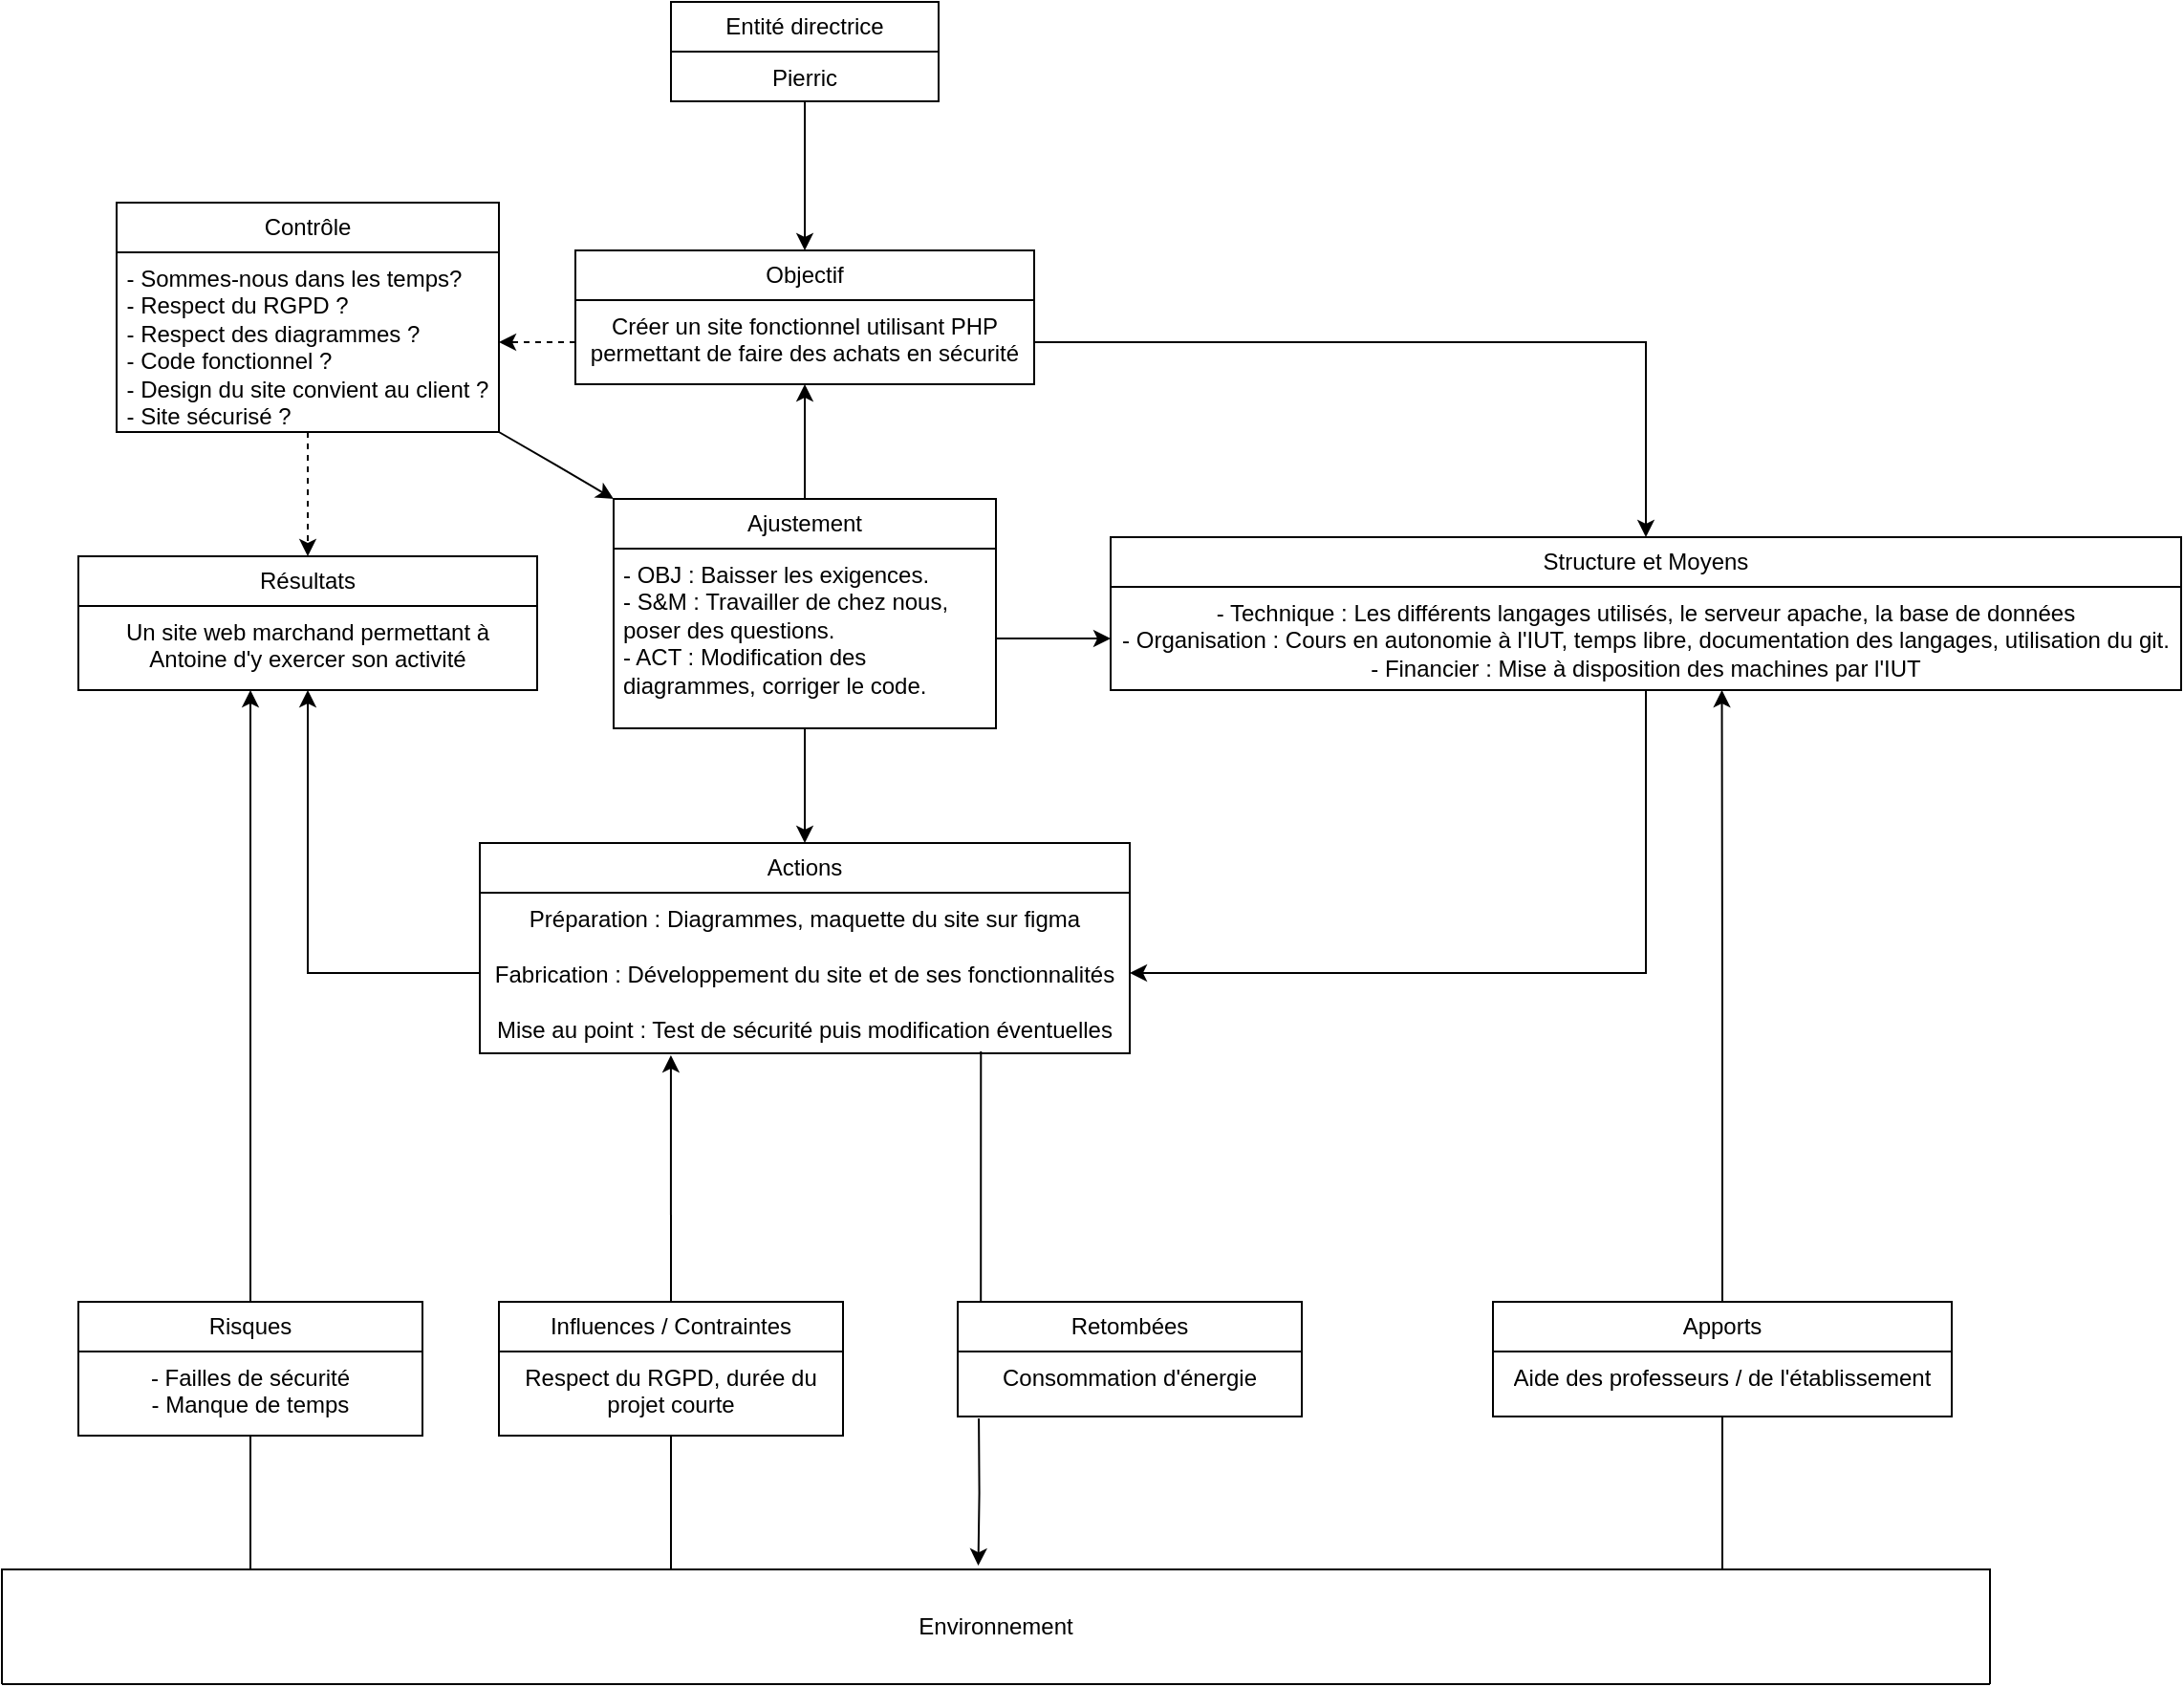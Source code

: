 <mxfile version="22.1.18" type="embed">
  <diagram id="XYCvkCrW1_zKLLRzNBjl" name="Page-1">
    <mxGraphModel dx="778" dy="2295" grid="1" gridSize="10" guides="1" tooltips="1" connect="1" arrows="1" fold="1" page="1" pageScale="1" pageWidth="827" pageHeight="1169" math="0" shadow="0">
      <root>
        <mxCell id="0" />
        <mxCell id="1" parent="0" />
        <mxCell id="9" style="edgeStyle=orthogonalEdgeStyle;rounded=0;orthogonalLoop=1;jettySize=auto;html=1;exitX=0.5;exitY=1;exitDx=0;exitDy=0;entryX=0.5;entryY=0;entryDx=0;entryDy=0;" edge="1" parent="1" source="2" target="6">
          <mxGeometry relative="1" as="geometry" />
        </mxCell>
        <mxCell id="2" value="Entité directrice" style="swimlane;fontStyle=0;childLayout=stackLayout;horizontal=1;startSize=26;fillColor=none;horizontalStack=0;resizeParent=1;resizeParentMax=0;resizeLast=0;collapsible=1;marginBottom=0;whiteSpace=wrap;html=1;" vertex="1" parent="1">
          <mxGeometry x="680" y="-1160" width="140" height="52" as="geometry" />
        </mxCell>
        <mxCell id="3" value="&lt;div align=&quot;center&quot;&gt;Pierric&lt;/div&gt;" style="text;strokeColor=none;fillColor=none;align=center;verticalAlign=top;spacingLeft=4;spacingRight=4;overflow=hidden;rotatable=0;points=[[0,0.5],[1,0.5]];portConstraint=eastwest;whiteSpace=wrap;html=1;" vertex="1" parent="2">
          <mxGeometry y="26" width="140" height="26" as="geometry" />
        </mxCell>
        <mxCell id="6" value="Objectif" style="swimlane;fontStyle=0;childLayout=stackLayout;horizontal=1;startSize=26;fillColor=none;horizontalStack=0;resizeParent=1;resizeParentMax=0;resizeLast=0;collapsible=1;marginBottom=0;whiteSpace=wrap;html=1;" vertex="1" parent="1">
          <mxGeometry x="630" y="-1030" width="240" height="70" as="geometry" />
        </mxCell>
        <mxCell id="7" value="Créer un site fonctionnel utilisant PHP permettant de faire des achats en sécurité" style="text;strokeColor=none;fillColor=none;align=center;verticalAlign=top;spacingLeft=4;spacingRight=4;overflow=hidden;rotatable=0;points=[[0,0.5],[1,0.5]];portConstraint=eastwest;whiteSpace=wrap;html=1;" vertex="1" parent="6">
          <mxGeometry y="26" width="240" height="44" as="geometry" />
        </mxCell>
        <mxCell id="19" style="edgeStyle=isometricEdgeStyle;rounded=0;orthogonalLoop=1;jettySize=auto;html=1;exitX=1;exitY=1;exitDx=0;exitDy=0;entryX=0;entryY=0;entryDx=0;entryDy=0;elbow=vertical;" edge="1" parent="1" source="11" target="16">
          <mxGeometry relative="1" as="geometry" />
        </mxCell>
        <mxCell id="30" style="edgeStyle=orthogonalEdgeStyle;rounded=0;orthogonalLoop=1;jettySize=auto;html=1;entryX=0.5;entryY=0;entryDx=0;entryDy=0;dashed=1;" edge="1" parent="1" source="11" target="28">
          <mxGeometry relative="1" as="geometry" />
        </mxCell>
        <mxCell id="11" value="Contrôle" style="swimlane;fontStyle=0;childLayout=stackLayout;horizontal=1;startSize=26;fillColor=none;horizontalStack=0;resizeParent=1;resizeParentMax=0;resizeLast=0;collapsible=1;marginBottom=0;whiteSpace=wrap;html=1;" vertex="1" parent="1">
          <mxGeometry x="390" y="-1055" width="200" height="120" as="geometry" />
        </mxCell>
        <mxCell id="12" value="&lt;div align=&quot;left&quot;&gt;- Sommes-nous dans les temps?&lt;/div&gt;&lt;div align=&quot;left&quot;&gt;- Respect du RGPD ?&lt;/div&gt;&lt;div align=&quot;left&quot;&gt;- Respect des diagrammes ?&lt;/div&gt;&lt;div align=&quot;left&quot;&gt;- Code fonctionnel ?&lt;/div&gt;&lt;div align=&quot;left&quot;&gt;- Design du site convient au client ?&lt;/div&gt;&lt;div align=&quot;left&quot;&gt;- Site sécurisé ?&lt;br&gt;&lt;/div&gt;" style="text;strokeColor=none;fillColor=none;align=center;verticalAlign=top;spacingLeft=4;spacingRight=4;overflow=hidden;rotatable=0;points=[[0,0.5],[1,0.5]];portConstraint=eastwest;whiteSpace=wrap;html=1;" vertex="1" parent="11">
          <mxGeometry y="26" width="200" height="94" as="geometry" />
        </mxCell>
        <mxCell id="15" style="edgeStyle=orthogonalEdgeStyle;rounded=0;orthogonalLoop=1;jettySize=auto;html=1;exitX=0;exitY=0.5;exitDx=0;exitDy=0;entryX=1;entryY=0.5;entryDx=0;entryDy=0;dashed=1;" edge="1" parent="1" source="7" target="12">
          <mxGeometry relative="1" as="geometry" />
        </mxCell>
        <mxCell id="18" style="edgeStyle=orthogonalEdgeStyle;rounded=0;orthogonalLoop=1;jettySize=auto;html=1;exitX=0.5;exitY=0;exitDx=0;exitDy=0;entryX=0.5;entryY=1;entryDx=0;entryDy=0;" edge="1" parent="1" source="16" target="6">
          <mxGeometry relative="1" as="geometry" />
        </mxCell>
        <mxCell id="33" style="edgeStyle=orthogonalEdgeStyle;rounded=0;orthogonalLoop=1;jettySize=auto;html=1;entryX=0.5;entryY=0;entryDx=0;entryDy=0;" edge="1" parent="1" source="16" target="31">
          <mxGeometry relative="1" as="geometry" />
        </mxCell>
        <mxCell id="16" value="Ajustement" style="swimlane;fontStyle=0;childLayout=stackLayout;horizontal=1;startSize=26;fillColor=none;horizontalStack=0;resizeParent=1;resizeParentMax=0;resizeLast=0;collapsible=1;marginBottom=0;whiteSpace=wrap;html=1;" vertex="1" parent="1">
          <mxGeometry x="650" y="-900" width="200" height="120" as="geometry" />
        </mxCell>
        <mxCell id="17" value="&lt;div align=&quot;left&quot;&gt;- OBJ : Baisser les exigences.&lt;/div&gt;&lt;div align=&quot;left&quot;&gt;- S&amp;amp;M : Travailler de chez nous, poser des questions.&lt;/div&gt;&lt;div align=&quot;left&quot;&gt;- ACT : Modification des diagrammes, corriger le code.&lt;br&gt;&lt;/div&gt;" style="text;strokeColor=none;fillColor=none;align=center;verticalAlign=top;spacingLeft=4;spacingRight=4;overflow=hidden;rotatable=0;points=[[0,0.5],[1,0.5]];portConstraint=eastwest;whiteSpace=wrap;html=1;" vertex="1" parent="16">
          <mxGeometry y="26" width="200" height="94" as="geometry" />
        </mxCell>
        <mxCell id="35" style="edgeStyle=orthogonalEdgeStyle;rounded=0;orthogonalLoop=1;jettySize=auto;html=1;exitX=0.5;exitY=1;exitDx=0;exitDy=0;entryX=1;entryY=0.5;entryDx=0;entryDy=0;" edge="1" parent="1" source="21" target="32">
          <mxGeometry relative="1" as="geometry" />
        </mxCell>
        <mxCell id="21" value="Structure et Moyens" style="swimlane;fontStyle=0;childLayout=stackLayout;horizontal=1;startSize=26;fillColor=none;horizontalStack=0;resizeParent=1;resizeParentMax=0;resizeLast=0;collapsible=1;marginBottom=0;whiteSpace=wrap;html=1;" vertex="1" parent="1">
          <mxGeometry x="910" y="-880" width="560" height="80" as="geometry" />
        </mxCell>
        <mxCell id="22" value="&lt;div align=&quot;center&quot;&gt;- Technique : Les différents langages utilisés, le serveur apache, la base de données&lt;/div&gt;&lt;div align=&quot;center&quot;&gt;- Organisation : Cours en autonomie à l&#39;IUT, temps libre, documentation des langages, utilisation du git.&lt;/div&gt;&lt;div align=&quot;center&quot;&gt;- Financier : Mise à disposition des machines par l&#39;IUT&lt;br&gt;&lt;/div&gt;" style="text;strokeColor=none;fillColor=none;align=center;verticalAlign=top;spacingLeft=4;spacingRight=4;overflow=hidden;rotatable=0;points=[[0,0.5],[1,0.5]];portConstraint=eastwest;whiteSpace=wrap;html=1;" vertex="1" parent="21">
          <mxGeometry y="26" width="560" height="54" as="geometry" />
        </mxCell>
        <mxCell id="25" style="edgeStyle=orthogonalEdgeStyle;rounded=0;orthogonalLoop=1;jettySize=auto;html=1;exitX=1;exitY=0.5;exitDx=0;exitDy=0;entryX=0;entryY=0.5;entryDx=0;entryDy=0;" edge="1" parent="1" source="17" target="22">
          <mxGeometry relative="1" as="geometry" />
        </mxCell>
        <mxCell id="26" style="edgeStyle=orthogonalEdgeStyle;rounded=0;orthogonalLoop=1;jettySize=auto;html=1;exitX=1;exitY=0.5;exitDx=0;exitDy=0;entryX=0.5;entryY=0;entryDx=0;entryDy=0;" edge="1" parent="1" source="7" target="21">
          <mxGeometry relative="1" as="geometry" />
        </mxCell>
        <mxCell id="28" value="Résultats" style="swimlane;fontStyle=0;childLayout=stackLayout;horizontal=1;startSize=26;fillColor=none;horizontalStack=0;resizeParent=1;resizeParentMax=0;resizeLast=0;collapsible=1;marginBottom=0;whiteSpace=wrap;html=1;" vertex="1" parent="1">
          <mxGeometry x="370" y="-870" width="240" height="70" as="geometry" />
        </mxCell>
        <mxCell id="29" value="Un site web marchand permettant à Antoine d&#39;y exercer son activité" style="text;strokeColor=none;fillColor=none;align=center;verticalAlign=top;spacingLeft=4;spacingRight=4;overflow=hidden;rotatable=0;points=[[0,0.5],[1,0.5]];portConstraint=eastwest;whiteSpace=wrap;html=1;" vertex="1" parent="28">
          <mxGeometry y="26" width="240" height="44" as="geometry" />
        </mxCell>
        <mxCell id="31" value="Actions" style="swimlane;fontStyle=0;childLayout=stackLayout;horizontal=1;startSize=26;fillColor=none;horizontalStack=0;resizeParent=1;resizeParentMax=0;resizeLast=0;collapsible=1;marginBottom=0;whiteSpace=wrap;html=1;" vertex="1" parent="1">
          <mxGeometry x="580" y="-720" width="340" height="110" as="geometry" />
        </mxCell>
        <mxCell id="32" value="&lt;div&gt;Préparation : Diagrammes, maquette du site sur figma&lt;/div&gt;&lt;div&gt;&lt;br&gt;&lt;/div&gt;&lt;div&gt;Fabrication : Développement du site et de ses fonctionnalités&lt;/div&gt;&lt;div&gt;&lt;br&gt;&lt;/div&gt;&lt;div&gt;Mise au point : Test de sécurité puis modification éventuelles&lt;br&gt;&lt;/div&gt;" style="text;strokeColor=none;fillColor=none;align=center;verticalAlign=top;spacingLeft=4;spacingRight=4;overflow=hidden;rotatable=0;points=[[0,0.5],[1,0.5]];portConstraint=eastwest;whiteSpace=wrap;html=1;" vertex="1" parent="31">
          <mxGeometry y="26" width="340" height="84" as="geometry" />
        </mxCell>
        <mxCell id="34" style="edgeStyle=orthogonalEdgeStyle;rounded=0;orthogonalLoop=1;jettySize=auto;html=1;exitX=0;exitY=0.5;exitDx=0;exitDy=0;" edge="1" parent="1" source="32" target="28">
          <mxGeometry relative="1" as="geometry" />
        </mxCell>
        <mxCell id="36" value="Risques" style="swimlane;fontStyle=0;childLayout=stackLayout;horizontal=1;startSize=26;fillColor=none;horizontalStack=0;resizeParent=1;resizeParentMax=0;resizeLast=0;collapsible=1;marginBottom=0;whiteSpace=wrap;html=1;" vertex="1" parent="1">
          <mxGeometry x="370" y="-480" width="180" height="70" as="geometry" />
        </mxCell>
        <mxCell id="37" value="&lt;div&gt;- Failles de sécurité&lt;/div&gt;&lt;div&gt;- Manque de temps&lt;br&gt;&lt;/div&gt;" style="text;strokeColor=none;fillColor=none;align=center;verticalAlign=top;spacingLeft=4;spacingRight=4;overflow=hidden;rotatable=0;points=[[0,0.5],[1,0.5]];portConstraint=eastwest;whiteSpace=wrap;html=1;" vertex="1" parent="36">
          <mxGeometry y="26" width="180" height="44" as="geometry" />
        </mxCell>
        <mxCell id="38" style="edgeStyle=orthogonalEdgeStyle;rounded=0;orthogonalLoop=1;jettySize=auto;html=1;exitX=0.5;exitY=0;exitDx=0;exitDy=0;entryX=0.375;entryY=1;entryDx=0;entryDy=0;entryPerimeter=0;" edge="1" parent="1" source="36" target="29">
          <mxGeometry relative="1" as="geometry" />
        </mxCell>
        <mxCell id="39" value="Influences / Contraintes" style="swimlane;fontStyle=0;childLayout=stackLayout;horizontal=1;startSize=26;fillColor=none;horizontalStack=0;resizeParent=1;resizeParentMax=0;resizeLast=0;collapsible=1;marginBottom=0;whiteSpace=wrap;html=1;" vertex="1" parent="1">
          <mxGeometry x="590" y="-480" width="180" height="70" as="geometry" />
        </mxCell>
        <mxCell id="40" value="Respect du RGPD, durée du projet courte" style="text;strokeColor=none;fillColor=none;align=center;verticalAlign=top;spacingLeft=4;spacingRight=4;overflow=hidden;rotatable=0;points=[[0,0.5],[1,0.5]];portConstraint=eastwest;whiteSpace=wrap;html=1;" vertex="1" parent="39">
          <mxGeometry y="26" width="180" height="44" as="geometry" />
        </mxCell>
        <mxCell id="41" style="edgeStyle=orthogonalEdgeStyle;rounded=0;orthogonalLoop=1;jettySize=auto;html=1;exitX=0.5;exitY=0;exitDx=0;exitDy=0;entryX=0.294;entryY=1.012;entryDx=0;entryDy=0;entryPerimeter=0;" edge="1" parent="1" source="39" target="32">
          <mxGeometry relative="1" as="geometry" />
        </mxCell>
        <mxCell id="42" value="Retombées" style="swimlane;fontStyle=0;childLayout=stackLayout;horizontal=1;startSize=26;fillColor=none;horizontalStack=0;resizeParent=1;resizeParentMax=0;resizeLast=0;collapsible=1;marginBottom=0;whiteSpace=wrap;html=1;" vertex="1" parent="1">
          <mxGeometry x="830" y="-480" width="180" height="60" as="geometry" />
        </mxCell>
        <mxCell id="43" value="Consommation d&#39;énergie" style="text;strokeColor=none;fillColor=none;align=center;verticalAlign=top;spacingLeft=4;spacingRight=4;overflow=hidden;rotatable=0;points=[[0,0.5],[1,0.5]];portConstraint=eastwest;whiteSpace=wrap;html=1;" vertex="1" parent="42">
          <mxGeometry y="26" width="180" height="34" as="geometry" />
        </mxCell>
        <mxCell id="45" value="Apports" style="swimlane;fontStyle=0;childLayout=stackLayout;horizontal=1;startSize=26;fillColor=none;horizontalStack=0;resizeParent=1;resizeParentMax=0;resizeLast=0;collapsible=1;marginBottom=0;whiteSpace=wrap;html=1;" vertex="1" parent="1">
          <mxGeometry x="1110" y="-480" width="240" height="60" as="geometry" />
        </mxCell>
        <mxCell id="46" value="Aide des professeurs / de l&#39;établissement" style="text;strokeColor=none;fillColor=none;align=center;verticalAlign=top;spacingLeft=4;spacingRight=4;overflow=hidden;rotatable=0;points=[[0,0.5],[1,0.5]];portConstraint=eastwest;whiteSpace=wrap;html=1;" vertex="1" parent="45">
          <mxGeometry y="26" width="240" height="34" as="geometry" />
        </mxCell>
        <mxCell id="48" style="edgeStyle=orthogonalEdgeStyle;rounded=0;orthogonalLoop=1;jettySize=auto;html=1;exitX=0.5;exitY=0;exitDx=0;exitDy=0;entryX=0.571;entryY=1;entryDx=0;entryDy=0;entryPerimeter=0;" edge="1" parent="1" source="45" target="22">
          <mxGeometry relative="1" as="geometry" />
        </mxCell>
        <mxCell id="74" style="edgeStyle=orthogonalEdgeStyle;rounded=0;orthogonalLoop=1;jettySize=auto;html=1;exitX=0.25;exitY=0;exitDx=0;exitDy=0;entryX=0.5;entryY=1;entryDx=0;entryDy=0;endArrow=none;endFill=0;" edge="1" parent="1" source="67" target="39">
          <mxGeometry relative="1" as="geometry">
            <Array as="points">
              <mxPoint x="680" y="-340" />
            </Array>
          </mxGeometry>
        </mxCell>
        <mxCell id="75" style="edgeStyle=orthogonalEdgeStyle;rounded=0;orthogonalLoop=1;jettySize=auto;html=1;exitX=0.25;exitY=0;exitDx=0;exitDy=0;entryX=0.5;entryY=1;entryDx=0;entryDy=0;endArrow=none;endFill=0;" edge="1" parent="1" source="67" target="36">
          <mxGeometry relative="1" as="geometry">
            <Array as="points">
              <mxPoint x="460" y="-340" />
            </Array>
          </mxGeometry>
        </mxCell>
        <mxCell id="67" value="Environnement" style="swimlane;fontStyle=0;childLayout=stackLayout;horizontal=1;startSize=60;fillColor=none;horizontalStack=0;resizeParent=1;resizeParentMax=0;resizeLast=0;collapsible=1;marginBottom=0;whiteSpace=wrap;html=1;" vertex="1" parent="1">
          <mxGeometry x="330" y="-340" width="1040" height="60" as="geometry" />
        </mxCell>
        <mxCell id="70" style="edgeStyle=orthogonalEdgeStyle;rounded=0;orthogonalLoop=1;jettySize=auto;html=1;exitX=0.5;exitY=1;exitDx=0;exitDy=0;endArrow=none;endFill=0;" edge="1" parent="1" source="45">
          <mxGeometry relative="1" as="geometry">
            <mxPoint x="1230" y="-340" as="targetPoint" />
          </mxGeometry>
        </mxCell>
        <mxCell id="72" style="edgeStyle=orthogonalEdgeStyle;rounded=0;orthogonalLoop=1;jettySize=auto;html=1;exitX=0.25;exitY=0;exitDx=0;exitDy=0;entryX=0.771;entryY=0.988;entryDx=0;entryDy=0;entryPerimeter=0;endArrow=none;endFill=0;" edge="1" parent="1" source="42" target="32">
          <mxGeometry relative="1" as="geometry">
            <Array as="points">
              <mxPoint x="842" y="-480" />
            </Array>
          </mxGeometry>
        </mxCell>
        <mxCell id="73" style="edgeStyle=orthogonalEdgeStyle;rounded=0;orthogonalLoop=1;jettySize=auto;html=1;exitX=0.494;exitY=-0.033;exitDx=0;exitDy=0;entryX=0.078;entryY=1.029;entryDx=0;entryDy=0;entryPerimeter=0;exitPerimeter=0;endArrow=none;endFill=0;startArrow=classic;startFill=1;" edge="1" parent="1">
          <mxGeometry relative="1" as="geometry">
            <mxPoint x="840.76" y="-341.98" as="sourcePoint" />
            <mxPoint x="841.04" y="-419.014" as="targetPoint" />
          </mxGeometry>
        </mxCell>
      </root>
    </mxGraphModel>
  </diagram>
</mxfile>
